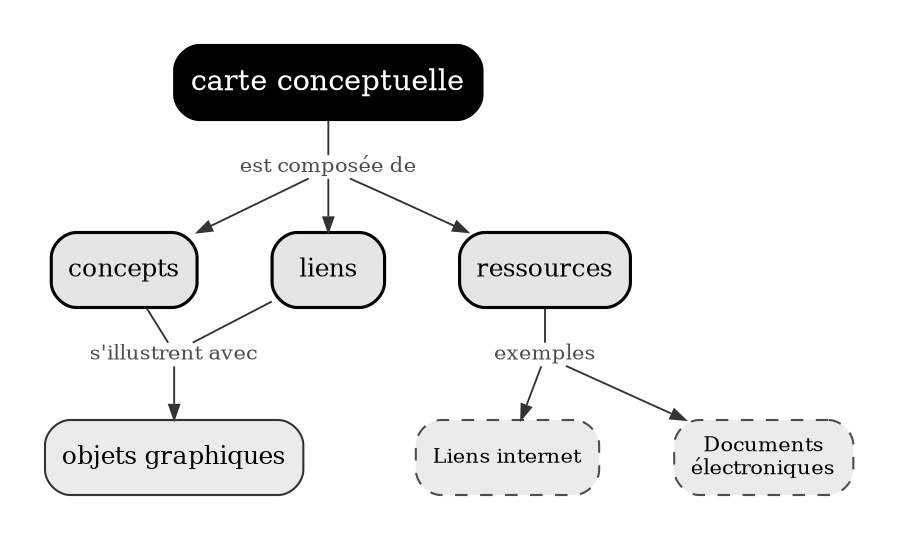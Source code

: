 digraph G {
pad=0.3
nodesep=0.5
ranksep=0.1
edge[minlen=3]

// NIVEAU 1
node[shape=box, style="rounded, filled", fillcolor=black, fontcolor=white, fontsize=14]
a1[label="carte conceptuelle"]


// NIVEAU 2
node[fillcolor=grey90, fontcolor=black, penwidth=1.5, fontsize=12]
b1[label="concepts"]
b2[label="liens"]
b3[label="ressources"]


// NIVEAU 3
node[penwidth=1, fillcolor=grey92, color=grey20]
c1[label="objets graphiques"]

// NIVEAU 4
node[fontsize=10, style="dashed, rounded, filled", color=grey30]
d1[label="Liens internet"]
d2[label="Documents
électroniques"]


// LABELS
node[shape=plain, fillcolor=none, margin=0, fontcolor=grey30, fontsize=10]
l1[label="est composée de"]
l2[label="s'illustrent avec"]
l3[label="exemples"]

edge[color=grey20, penwidth=0.9, arrowsize=0.7]

// LIENS CLASSIQUES
l1->{b1,b2,b3}
l2->c1    
l3->{d1,d2}    

// LIENS AVEC LABELS
edge[arrowhead=none, minlen=2]
a1->l1
{b1,b2}->l2
b3->l3

}